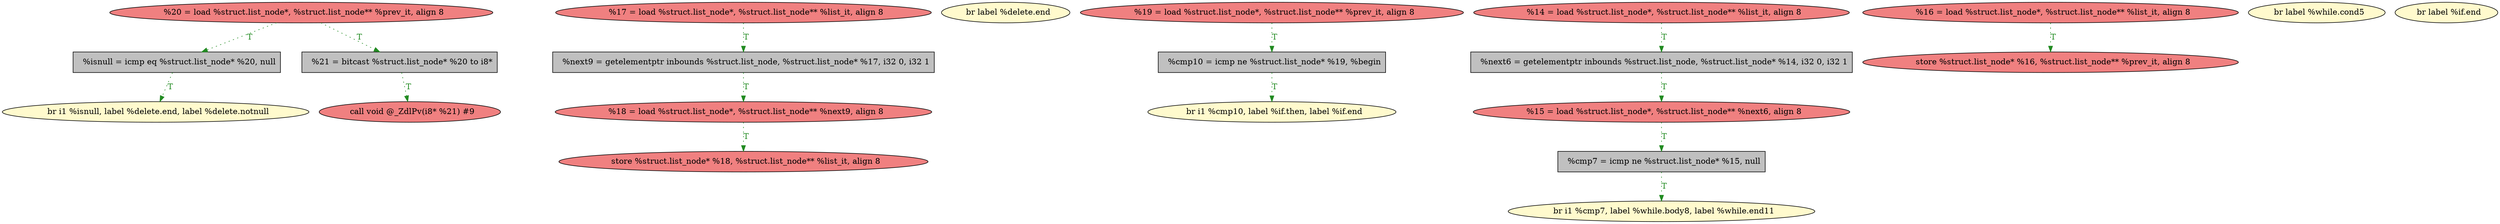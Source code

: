 
digraph G {


node916 [fillcolor=grey,label="  %isnull = icmp eq %struct.list_node* %20, null",shape=rectangle,style=filled ]
node913 [fillcolor=lightcoral,label="  store %struct.list_node* %18, %struct.list_node** %list_it, align 8",shape=ellipse,style=filled ]
node912 [fillcolor=lemonchiffon,label="  br label %delete.end",shape=ellipse,style=filled ]
node911 [fillcolor=grey,label="  %cmp10 = icmp ne %struct.list_node* %19, %begin",shape=rectangle,style=filled ]
node915 [fillcolor=grey,label="  %next6 = getelementptr inbounds %struct.list_node, %struct.list_node* %14, i32 0, i32 1",shape=rectangle,style=filled ]
node897 [fillcolor=lightcoral,label="  call void @_ZdlPv(i8* %21) #9",shape=ellipse,style=filled ]
node899 [fillcolor=lemonchiffon,label="  br i1 %cmp7, label %while.body8, label %while.end11",shape=ellipse,style=filled ]
node898 [fillcolor=lemonchiffon,label="  br i1 %isnull, label %delete.end, label %delete.notnull",shape=ellipse,style=filled ]
node905 [fillcolor=lightcoral,label="  %16 = load %struct.list_node*, %struct.list_node** %list_it, align 8",shape=ellipse,style=filled ]
node914 [fillcolor=lemonchiffon,label="  br i1 %cmp10, label %if.then, label %if.end",shape=ellipse,style=filled ]
node906 [fillcolor=lightcoral,label="  %14 = load %struct.list_node*, %struct.list_node** %list_it, align 8",shape=ellipse,style=filled ]
node895 [fillcolor=lemonchiffon,label="  br label %while.cond5",shape=ellipse,style=filled ]
node896 [fillcolor=lemonchiffon,label="  br label %if.end",shape=ellipse,style=filled ]
node901 [fillcolor=grey,label="  %cmp7 = icmp ne %struct.list_node* %15, null",shape=rectangle,style=filled ]
node903 [fillcolor=lightcoral,label="  %20 = load %struct.list_node*, %struct.list_node** %prev_it, align 8",shape=ellipse,style=filled ]
node904 [fillcolor=lightcoral,label="  %15 = load %struct.list_node*, %struct.list_node** %next6, align 8",shape=ellipse,style=filled ]
node910 [fillcolor=lightcoral,label="  store %struct.list_node* %16, %struct.list_node** %prev_it, align 8",shape=ellipse,style=filled ]
node907 [fillcolor=lightcoral,label="  %17 = load %struct.list_node*, %struct.list_node** %list_it, align 8",shape=ellipse,style=filled ]
node900 [fillcolor=grey,label="  %21 = bitcast %struct.list_node* %20 to i8*",shape=rectangle,style=filled ]
node902 [fillcolor=lightcoral,label="  %19 = load %struct.list_node*, %struct.list_node** %prev_it, align 8",shape=ellipse,style=filled ]
node908 [fillcolor=grey,label="  %next9 = getelementptr inbounds %struct.list_node, %struct.list_node* %17, i32 0, i32 1",shape=rectangle,style=filled ]
node909 [fillcolor=lightcoral,label="  %18 = load %struct.list_node*, %struct.list_node** %next9, align 8",shape=ellipse,style=filled ]

node903->node916 [style=dotted,color=forestgreen,label="T",fontcolor=forestgreen ]
node903->node900 [style=dotted,color=forestgreen,label="T",fontcolor=forestgreen ]
node900->node897 [style=dotted,color=forestgreen,label="T",fontcolor=forestgreen ]
node915->node904 [style=dotted,color=forestgreen,label="T",fontcolor=forestgreen ]
node904->node901 [style=dotted,color=forestgreen,label="T",fontcolor=forestgreen ]
node901->node899 [style=dotted,color=forestgreen,label="T",fontcolor=forestgreen ]
node905->node910 [style=dotted,color=forestgreen,label="T",fontcolor=forestgreen ]
node907->node908 [style=dotted,color=forestgreen,label="T",fontcolor=forestgreen ]
node909->node913 [style=dotted,color=forestgreen,label="T",fontcolor=forestgreen ]
node916->node898 [style=dotted,color=forestgreen,label="T",fontcolor=forestgreen ]
node902->node911 [style=dotted,color=forestgreen,label="T",fontcolor=forestgreen ]
node908->node909 [style=dotted,color=forestgreen,label="T",fontcolor=forestgreen ]
node911->node914 [style=dotted,color=forestgreen,label="T",fontcolor=forestgreen ]
node906->node915 [style=dotted,color=forestgreen,label="T",fontcolor=forestgreen ]


}
